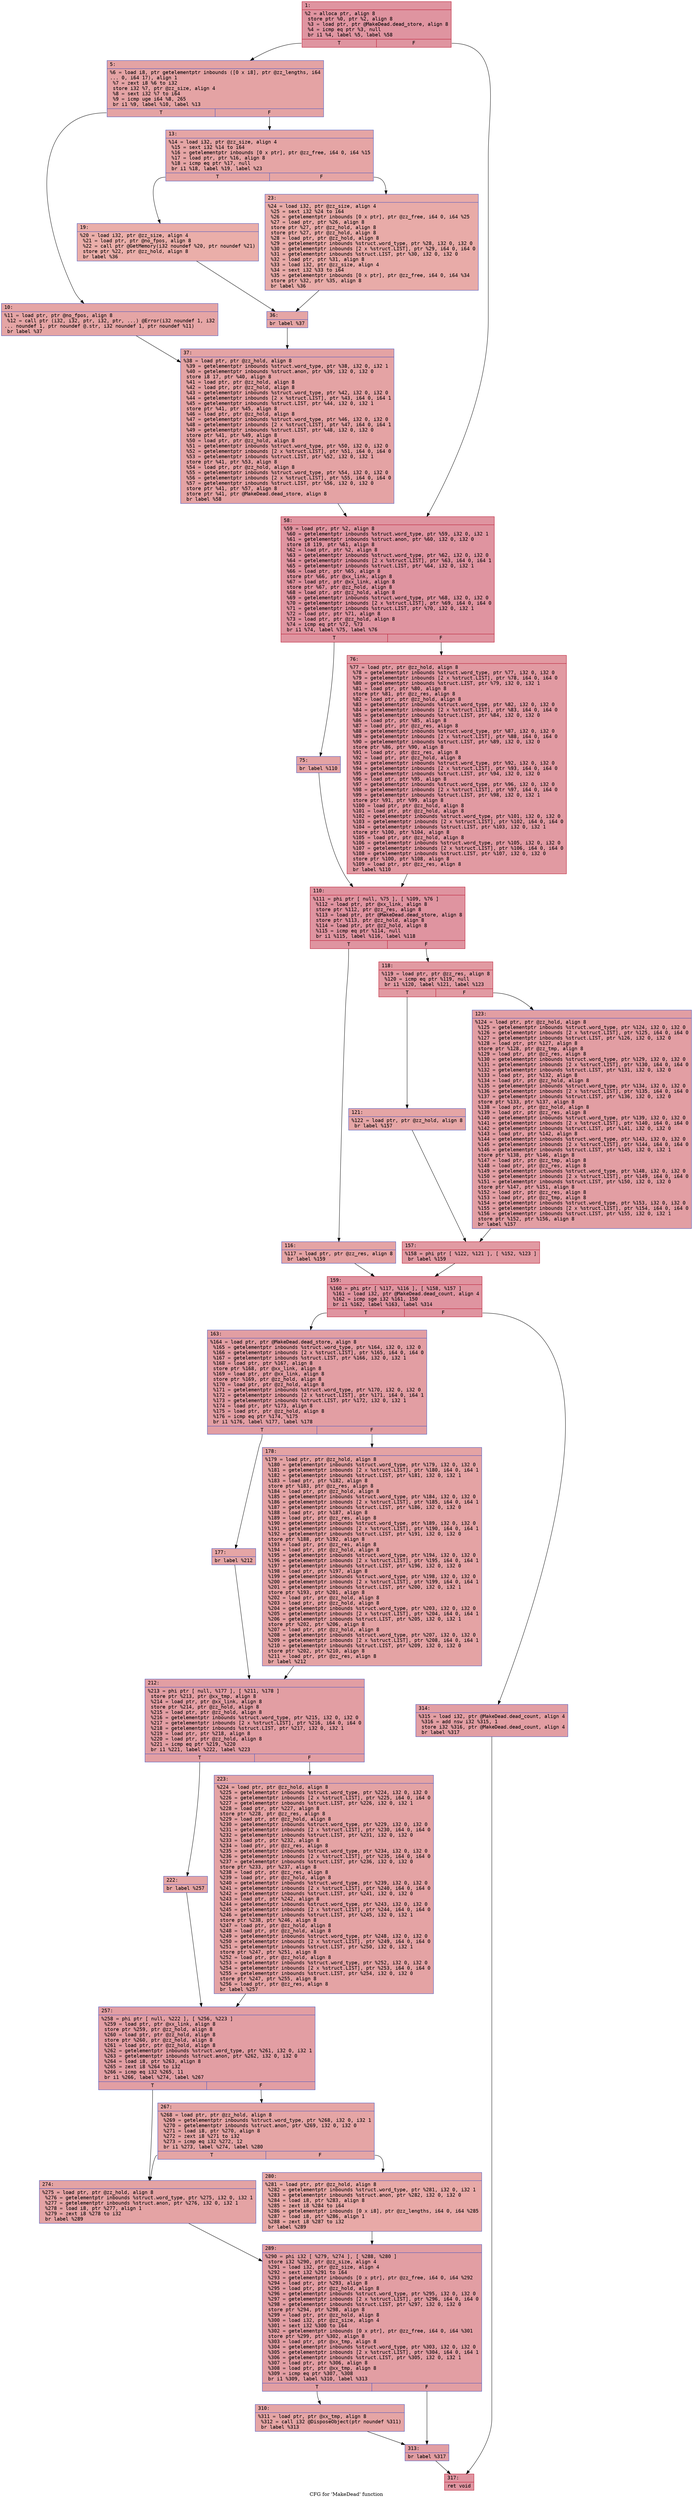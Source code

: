 digraph "CFG for 'MakeDead' function" {
	label="CFG for 'MakeDead' function";

	Node0x6000010d8690 [shape=record,color="#b70d28ff", style=filled, fillcolor="#b70d2870" fontname="Courier",label="{1:\l|  %2 = alloca ptr, align 8\l  store ptr %0, ptr %2, align 8\l  %3 = load ptr, ptr @MakeDead.dead_store, align 8\l  %4 = icmp eq ptr %3, null\l  br i1 %4, label %5, label %58\l|{<s0>T|<s1>F}}"];
	Node0x6000010d8690:s0 -> Node0x6000010d86e0[tooltip="1 -> 5\nProbability 37.50%" ];
	Node0x6000010d8690:s1 -> Node0x6000010d8910[tooltip="1 -> 58\nProbability 62.50%" ];
	Node0x6000010d86e0 [shape=record,color="#3d50c3ff", style=filled, fillcolor="#c32e3170" fontname="Courier",label="{5:\l|  %6 = load i8, ptr getelementptr inbounds ([0 x i8], ptr @zz_lengths, i64\l... 0, i64 17), align 1\l  %7 = zext i8 %6 to i32\l  store i32 %7, ptr @zz_size, align 4\l  %8 = sext i32 %7 to i64\l  %9 = icmp uge i64 %8, 265\l  br i1 %9, label %10, label %13\l|{<s0>T|<s1>F}}"];
	Node0x6000010d86e0:s0 -> Node0x6000010d8730[tooltip="5 -> 10\nProbability 50.00%" ];
	Node0x6000010d86e0:s1 -> Node0x6000010d8780[tooltip="5 -> 13\nProbability 50.00%" ];
	Node0x6000010d8730 [shape=record,color="#3d50c3ff", style=filled, fillcolor="#c5333470" fontname="Courier",label="{10:\l|  %11 = load ptr, ptr @no_fpos, align 8\l  %12 = call ptr (i32, i32, ptr, i32, ptr, ...) @Error(i32 noundef 1, i32\l... noundef 1, ptr noundef @.str, i32 noundef 1, ptr noundef %11)\l  br label %37\l}"];
	Node0x6000010d8730 -> Node0x6000010d88c0[tooltip="10 -> 37\nProbability 100.00%" ];
	Node0x6000010d8780 [shape=record,color="#3d50c3ff", style=filled, fillcolor="#c5333470" fontname="Courier",label="{13:\l|  %14 = load i32, ptr @zz_size, align 4\l  %15 = sext i32 %14 to i64\l  %16 = getelementptr inbounds [0 x ptr], ptr @zz_free, i64 0, i64 %15\l  %17 = load ptr, ptr %16, align 8\l  %18 = icmp eq ptr %17, null\l  br i1 %18, label %19, label %23\l|{<s0>T|<s1>F}}"];
	Node0x6000010d8780:s0 -> Node0x6000010d87d0[tooltip="13 -> 19\nProbability 37.50%" ];
	Node0x6000010d8780:s1 -> Node0x6000010d8820[tooltip="13 -> 23\nProbability 62.50%" ];
	Node0x6000010d87d0 [shape=record,color="#3d50c3ff", style=filled, fillcolor="#d0473d70" fontname="Courier",label="{19:\l|  %20 = load i32, ptr @zz_size, align 4\l  %21 = load ptr, ptr @no_fpos, align 8\l  %22 = call ptr @GetMemory(i32 noundef %20, ptr noundef %21)\l  store ptr %22, ptr @zz_hold, align 8\l  br label %36\l}"];
	Node0x6000010d87d0 -> Node0x6000010d8870[tooltip="19 -> 36\nProbability 100.00%" ];
	Node0x6000010d8820 [shape=record,color="#3d50c3ff", style=filled, fillcolor="#cc403a70" fontname="Courier",label="{23:\l|  %24 = load i32, ptr @zz_size, align 4\l  %25 = sext i32 %24 to i64\l  %26 = getelementptr inbounds [0 x ptr], ptr @zz_free, i64 0, i64 %25\l  %27 = load ptr, ptr %26, align 8\l  store ptr %27, ptr @zz_hold, align 8\l  store ptr %27, ptr @zz_hold, align 8\l  %28 = load ptr, ptr @zz_hold, align 8\l  %29 = getelementptr inbounds %struct.word_type, ptr %28, i32 0, i32 0\l  %30 = getelementptr inbounds [2 x %struct.LIST], ptr %29, i64 0, i64 0\l  %31 = getelementptr inbounds %struct.LIST, ptr %30, i32 0, i32 0\l  %32 = load ptr, ptr %31, align 8\l  %33 = load i32, ptr @zz_size, align 4\l  %34 = sext i32 %33 to i64\l  %35 = getelementptr inbounds [0 x ptr], ptr @zz_free, i64 0, i64 %34\l  store ptr %32, ptr %35, align 8\l  br label %36\l}"];
	Node0x6000010d8820 -> Node0x6000010d8870[tooltip="23 -> 36\nProbability 100.00%" ];
	Node0x6000010d8870 [shape=record,color="#3d50c3ff", style=filled, fillcolor="#c5333470" fontname="Courier",label="{36:\l|  br label %37\l}"];
	Node0x6000010d8870 -> Node0x6000010d88c0[tooltip="36 -> 37\nProbability 100.00%" ];
	Node0x6000010d88c0 [shape=record,color="#3d50c3ff", style=filled, fillcolor="#c32e3170" fontname="Courier",label="{37:\l|  %38 = load ptr, ptr @zz_hold, align 8\l  %39 = getelementptr inbounds %struct.word_type, ptr %38, i32 0, i32 1\l  %40 = getelementptr inbounds %struct.anon, ptr %39, i32 0, i32 0\l  store i8 17, ptr %40, align 8\l  %41 = load ptr, ptr @zz_hold, align 8\l  %42 = load ptr, ptr @zz_hold, align 8\l  %43 = getelementptr inbounds %struct.word_type, ptr %42, i32 0, i32 0\l  %44 = getelementptr inbounds [2 x %struct.LIST], ptr %43, i64 0, i64 1\l  %45 = getelementptr inbounds %struct.LIST, ptr %44, i32 0, i32 1\l  store ptr %41, ptr %45, align 8\l  %46 = load ptr, ptr @zz_hold, align 8\l  %47 = getelementptr inbounds %struct.word_type, ptr %46, i32 0, i32 0\l  %48 = getelementptr inbounds [2 x %struct.LIST], ptr %47, i64 0, i64 1\l  %49 = getelementptr inbounds %struct.LIST, ptr %48, i32 0, i32 0\l  store ptr %41, ptr %49, align 8\l  %50 = load ptr, ptr @zz_hold, align 8\l  %51 = getelementptr inbounds %struct.word_type, ptr %50, i32 0, i32 0\l  %52 = getelementptr inbounds [2 x %struct.LIST], ptr %51, i64 0, i64 0\l  %53 = getelementptr inbounds %struct.LIST, ptr %52, i32 0, i32 1\l  store ptr %41, ptr %53, align 8\l  %54 = load ptr, ptr @zz_hold, align 8\l  %55 = getelementptr inbounds %struct.word_type, ptr %54, i32 0, i32 0\l  %56 = getelementptr inbounds [2 x %struct.LIST], ptr %55, i64 0, i64 0\l  %57 = getelementptr inbounds %struct.LIST, ptr %56, i32 0, i32 0\l  store ptr %41, ptr %57, align 8\l  store ptr %41, ptr @MakeDead.dead_store, align 8\l  br label %58\l}"];
	Node0x6000010d88c0 -> Node0x6000010d8910[tooltip="37 -> 58\nProbability 100.00%" ];
	Node0x6000010d8910 [shape=record,color="#b70d28ff", style=filled, fillcolor="#b70d2870" fontname="Courier",label="{58:\l|  %59 = load ptr, ptr %2, align 8\l  %60 = getelementptr inbounds %struct.word_type, ptr %59, i32 0, i32 1\l  %61 = getelementptr inbounds %struct.anon, ptr %60, i32 0, i32 0\l  store i8 119, ptr %61, align 8\l  %62 = load ptr, ptr %2, align 8\l  %63 = getelementptr inbounds %struct.word_type, ptr %62, i32 0, i32 0\l  %64 = getelementptr inbounds [2 x %struct.LIST], ptr %63, i64 0, i64 1\l  %65 = getelementptr inbounds %struct.LIST, ptr %64, i32 0, i32 1\l  %66 = load ptr, ptr %65, align 8\l  store ptr %66, ptr @xx_link, align 8\l  %67 = load ptr, ptr @xx_link, align 8\l  store ptr %67, ptr @zz_hold, align 8\l  %68 = load ptr, ptr @zz_hold, align 8\l  %69 = getelementptr inbounds %struct.word_type, ptr %68, i32 0, i32 0\l  %70 = getelementptr inbounds [2 x %struct.LIST], ptr %69, i64 0, i64 0\l  %71 = getelementptr inbounds %struct.LIST, ptr %70, i32 0, i32 1\l  %72 = load ptr, ptr %71, align 8\l  %73 = load ptr, ptr @zz_hold, align 8\l  %74 = icmp eq ptr %72, %73\l  br i1 %74, label %75, label %76\l|{<s0>T|<s1>F}}"];
	Node0x6000010d8910:s0 -> Node0x6000010d8960[tooltip="58 -> 75\nProbability 37.50%" ];
	Node0x6000010d8910:s1 -> Node0x6000010d89b0[tooltip="58 -> 76\nProbability 62.50%" ];
	Node0x6000010d8960 [shape=record,color="#3d50c3ff", style=filled, fillcolor="#c32e3170" fontname="Courier",label="{75:\l|  br label %110\l}"];
	Node0x6000010d8960 -> Node0x6000010d8a00[tooltip="75 -> 110\nProbability 100.00%" ];
	Node0x6000010d89b0 [shape=record,color="#b70d28ff", style=filled, fillcolor="#bb1b2c70" fontname="Courier",label="{76:\l|  %77 = load ptr, ptr @zz_hold, align 8\l  %78 = getelementptr inbounds %struct.word_type, ptr %77, i32 0, i32 0\l  %79 = getelementptr inbounds [2 x %struct.LIST], ptr %78, i64 0, i64 0\l  %80 = getelementptr inbounds %struct.LIST, ptr %79, i32 0, i32 1\l  %81 = load ptr, ptr %80, align 8\l  store ptr %81, ptr @zz_res, align 8\l  %82 = load ptr, ptr @zz_hold, align 8\l  %83 = getelementptr inbounds %struct.word_type, ptr %82, i32 0, i32 0\l  %84 = getelementptr inbounds [2 x %struct.LIST], ptr %83, i64 0, i64 0\l  %85 = getelementptr inbounds %struct.LIST, ptr %84, i32 0, i32 0\l  %86 = load ptr, ptr %85, align 8\l  %87 = load ptr, ptr @zz_res, align 8\l  %88 = getelementptr inbounds %struct.word_type, ptr %87, i32 0, i32 0\l  %89 = getelementptr inbounds [2 x %struct.LIST], ptr %88, i64 0, i64 0\l  %90 = getelementptr inbounds %struct.LIST, ptr %89, i32 0, i32 0\l  store ptr %86, ptr %90, align 8\l  %91 = load ptr, ptr @zz_res, align 8\l  %92 = load ptr, ptr @zz_hold, align 8\l  %93 = getelementptr inbounds %struct.word_type, ptr %92, i32 0, i32 0\l  %94 = getelementptr inbounds [2 x %struct.LIST], ptr %93, i64 0, i64 0\l  %95 = getelementptr inbounds %struct.LIST, ptr %94, i32 0, i32 0\l  %96 = load ptr, ptr %95, align 8\l  %97 = getelementptr inbounds %struct.word_type, ptr %96, i32 0, i32 0\l  %98 = getelementptr inbounds [2 x %struct.LIST], ptr %97, i64 0, i64 0\l  %99 = getelementptr inbounds %struct.LIST, ptr %98, i32 0, i32 1\l  store ptr %91, ptr %99, align 8\l  %100 = load ptr, ptr @zz_hold, align 8\l  %101 = load ptr, ptr @zz_hold, align 8\l  %102 = getelementptr inbounds %struct.word_type, ptr %101, i32 0, i32 0\l  %103 = getelementptr inbounds [2 x %struct.LIST], ptr %102, i64 0, i64 0\l  %104 = getelementptr inbounds %struct.LIST, ptr %103, i32 0, i32 1\l  store ptr %100, ptr %104, align 8\l  %105 = load ptr, ptr @zz_hold, align 8\l  %106 = getelementptr inbounds %struct.word_type, ptr %105, i32 0, i32 0\l  %107 = getelementptr inbounds [2 x %struct.LIST], ptr %106, i64 0, i64 0\l  %108 = getelementptr inbounds %struct.LIST, ptr %107, i32 0, i32 0\l  store ptr %100, ptr %108, align 8\l  %109 = load ptr, ptr @zz_res, align 8\l  br label %110\l}"];
	Node0x6000010d89b0 -> Node0x6000010d8a00[tooltip="76 -> 110\nProbability 100.00%" ];
	Node0x6000010d8a00 [shape=record,color="#b70d28ff", style=filled, fillcolor="#b70d2870" fontname="Courier",label="{110:\l|  %111 = phi ptr [ null, %75 ], [ %109, %76 ]\l  %112 = load ptr, ptr @xx_link, align 8\l  store ptr %112, ptr @zz_res, align 8\l  %113 = load ptr, ptr @MakeDead.dead_store, align 8\l  store ptr %113, ptr @zz_hold, align 8\l  %114 = load ptr, ptr @zz_hold, align 8\l  %115 = icmp eq ptr %114, null\l  br i1 %115, label %116, label %118\l|{<s0>T|<s1>F}}"];
	Node0x6000010d8a00:s0 -> Node0x6000010d8a50[tooltip="110 -> 116\nProbability 37.50%" ];
	Node0x6000010d8a00:s1 -> Node0x6000010d8aa0[tooltip="110 -> 118\nProbability 62.50%" ];
	Node0x6000010d8a50 [shape=record,color="#3d50c3ff", style=filled, fillcolor="#c32e3170" fontname="Courier",label="{116:\l|  %117 = load ptr, ptr @zz_res, align 8\l  br label %159\l}"];
	Node0x6000010d8a50 -> Node0x6000010d8be0[tooltip="116 -> 159\nProbability 100.00%" ];
	Node0x6000010d8aa0 [shape=record,color="#b70d28ff", style=filled, fillcolor="#bb1b2c70" fontname="Courier",label="{118:\l|  %119 = load ptr, ptr @zz_res, align 8\l  %120 = icmp eq ptr %119, null\l  br i1 %120, label %121, label %123\l|{<s0>T|<s1>F}}"];
	Node0x6000010d8aa0:s0 -> Node0x6000010d8af0[tooltip="118 -> 121\nProbability 37.50%" ];
	Node0x6000010d8aa0:s1 -> Node0x6000010d8b40[tooltip="118 -> 123\nProbability 62.50%" ];
	Node0x6000010d8af0 [shape=record,color="#3d50c3ff", style=filled, fillcolor="#c5333470" fontname="Courier",label="{121:\l|  %122 = load ptr, ptr @zz_hold, align 8\l  br label %157\l}"];
	Node0x6000010d8af0 -> Node0x6000010d8b90[tooltip="121 -> 157\nProbability 100.00%" ];
	Node0x6000010d8b40 [shape=record,color="#3d50c3ff", style=filled, fillcolor="#be242e70" fontname="Courier",label="{123:\l|  %124 = load ptr, ptr @zz_hold, align 8\l  %125 = getelementptr inbounds %struct.word_type, ptr %124, i32 0, i32 0\l  %126 = getelementptr inbounds [2 x %struct.LIST], ptr %125, i64 0, i64 0\l  %127 = getelementptr inbounds %struct.LIST, ptr %126, i32 0, i32 0\l  %128 = load ptr, ptr %127, align 8\l  store ptr %128, ptr @zz_tmp, align 8\l  %129 = load ptr, ptr @zz_res, align 8\l  %130 = getelementptr inbounds %struct.word_type, ptr %129, i32 0, i32 0\l  %131 = getelementptr inbounds [2 x %struct.LIST], ptr %130, i64 0, i64 0\l  %132 = getelementptr inbounds %struct.LIST, ptr %131, i32 0, i32 0\l  %133 = load ptr, ptr %132, align 8\l  %134 = load ptr, ptr @zz_hold, align 8\l  %135 = getelementptr inbounds %struct.word_type, ptr %134, i32 0, i32 0\l  %136 = getelementptr inbounds [2 x %struct.LIST], ptr %135, i64 0, i64 0\l  %137 = getelementptr inbounds %struct.LIST, ptr %136, i32 0, i32 0\l  store ptr %133, ptr %137, align 8\l  %138 = load ptr, ptr @zz_hold, align 8\l  %139 = load ptr, ptr @zz_res, align 8\l  %140 = getelementptr inbounds %struct.word_type, ptr %139, i32 0, i32 0\l  %141 = getelementptr inbounds [2 x %struct.LIST], ptr %140, i64 0, i64 0\l  %142 = getelementptr inbounds %struct.LIST, ptr %141, i32 0, i32 0\l  %143 = load ptr, ptr %142, align 8\l  %144 = getelementptr inbounds %struct.word_type, ptr %143, i32 0, i32 0\l  %145 = getelementptr inbounds [2 x %struct.LIST], ptr %144, i64 0, i64 0\l  %146 = getelementptr inbounds %struct.LIST, ptr %145, i32 0, i32 1\l  store ptr %138, ptr %146, align 8\l  %147 = load ptr, ptr @zz_tmp, align 8\l  %148 = load ptr, ptr @zz_res, align 8\l  %149 = getelementptr inbounds %struct.word_type, ptr %148, i32 0, i32 0\l  %150 = getelementptr inbounds [2 x %struct.LIST], ptr %149, i64 0, i64 0\l  %151 = getelementptr inbounds %struct.LIST, ptr %150, i32 0, i32 0\l  store ptr %147, ptr %151, align 8\l  %152 = load ptr, ptr @zz_res, align 8\l  %153 = load ptr, ptr @zz_tmp, align 8\l  %154 = getelementptr inbounds %struct.word_type, ptr %153, i32 0, i32 0\l  %155 = getelementptr inbounds [2 x %struct.LIST], ptr %154, i64 0, i64 0\l  %156 = getelementptr inbounds %struct.LIST, ptr %155, i32 0, i32 1\l  store ptr %152, ptr %156, align 8\l  br label %157\l}"];
	Node0x6000010d8b40 -> Node0x6000010d8b90[tooltip="123 -> 157\nProbability 100.00%" ];
	Node0x6000010d8b90 [shape=record,color="#b70d28ff", style=filled, fillcolor="#bb1b2c70" fontname="Courier",label="{157:\l|  %158 = phi ptr [ %122, %121 ], [ %152, %123 ]\l  br label %159\l}"];
	Node0x6000010d8b90 -> Node0x6000010d8be0[tooltip="157 -> 159\nProbability 100.00%" ];
	Node0x6000010d8be0 [shape=record,color="#b70d28ff", style=filled, fillcolor="#b70d2870" fontname="Courier",label="{159:\l|  %160 = phi ptr [ %117, %116 ], [ %158, %157 ]\l  %161 = load i32, ptr @MakeDead.dead_count, align 4\l  %162 = icmp sge i32 %161, 150\l  br i1 %162, label %163, label %314\l|{<s0>T|<s1>F}}"];
	Node0x6000010d8be0:s0 -> Node0x6000010d8c30[tooltip="159 -> 163\nProbability 50.00%" ];
	Node0x6000010d8be0:s1 -> Node0x6000010d9040[tooltip="159 -> 314\nProbability 50.00%" ];
	Node0x6000010d8c30 [shape=record,color="#3d50c3ff", style=filled, fillcolor="#be242e70" fontname="Courier",label="{163:\l|  %164 = load ptr, ptr @MakeDead.dead_store, align 8\l  %165 = getelementptr inbounds %struct.word_type, ptr %164, i32 0, i32 0\l  %166 = getelementptr inbounds [2 x %struct.LIST], ptr %165, i64 0, i64 0\l  %167 = getelementptr inbounds %struct.LIST, ptr %166, i32 0, i32 1\l  %168 = load ptr, ptr %167, align 8\l  store ptr %168, ptr @xx_link, align 8\l  %169 = load ptr, ptr @xx_link, align 8\l  store ptr %169, ptr @zz_hold, align 8\l  %170 = load ptr, ptr @zz_hold, align 8\l  %171 = getelementptr inbounds %struct.word_type, ptr %170, i32 0, i32 0\l  %172 = getelementptr inbounds [2 x %struct.LIST], ptr %171, i64 0, i64 1\l  %173 = getelementptr inbounds %struct.LIST, ptr %172, i32 0, i32 1\l  %174 = load ptr, ptr %173, align 8\l  %175 = load ptr, ptr @zz_hold, align 8\l  %176 = icmp eq ptr %174, %175\l  br i1 %176, label %177, label %178\l|{<s0>T|<s1>F}}"];
	Node0x6000010d8c30:s0 -> Node0x6000010d8c80[tooltip="163 -> 177\nProbability 37.50%" ];
	Node0x6000010d8c30:s1 -> Node0x6000010d8cd0[tooltip="163 -> 178\nProbability 62.50%" ];
	Node0x6000010d8c80 [shape=record,color="#3d50c3ff", style=filled, fillcolor="#c5333470" fontname="Courier",label="{177:\l|  br label %212\l}"];
	Node0x6000010d8c80 -> Node0x6000010d8d20[tooltip="177 -> 212\nProbability 100.00%" ];
	Node0x6000010d8cd0 [shape=record,color="#3d50c3ff", style=filled, fillcolor="#c32e3170" fontname="Courier",label="{178:\l|  %179 = load ptr, ptr @zz_hold, align 8\l  %180 = getelementptr inbounds %struct.word_type, ptr %179, i32 0, i32 0\l  %181 = getelementptr inbounds [2 x %struct.LIST], ptr %180, i64 0, i64 1\l  %182 = getelementptr inbounds %struct.LIST, ptr %181, i32 0, i32 1\l  %183 = load ptr, ptr %182, align 8\l  store ptr %183, ptr @zz_res, align 8\l  %184 = load ptr, ptr @zz_hold, align 8\l  %185 = getelementptr inbounds %struct.word_type, ptr %184, i32 0, i32 0\l  %186 = getelementptr inbounds [2 x %struct.LIST], ptr %185, i64 0, i64 1\l  %187 = getelementptr inbounds %struct.LIST, ptr %186, i32 0, i32 0\l  %188 = load ptr, ptr %187, align 8\l  %189 = load ptr, ptr @zz_res, align 8\l  %190 = getelementptr inbounds %struct.word_type, ptr %189, i32 0, i32 0\l  %191 = getelementptr inbounds [2 x %struct.LIST], ptr %190, i64 0, i64 1\l  %192 = getelementptr inbounds %struct.LIST, ptr %191, i32 0, i32 0\l  store ptr %188, ptr %192, align 8\l  %193 = load ptr, ptr @zz_res, align 8\l  %194 = load ptr, ptr @zz_hold, align 8\l  %195 = getelementptr inbounds %struct.word_type, ptr %194, i32 0, i32 0\l  %196 = getelementptr inbounds [2 x %struct.LIST], ptr %195, i64 0, i64 1\l  %197 = getelementptr inbounds %struct.LIST, ptr %196, i32 0, i32 0\l  %198 = load ptr, ptr %197, align 8\l  %199 = getelementptr inbounds %struct.word_type, ptr %198, i32 0, i32 0\l  %200 = getelementptr inbounds [2 x %struct.LIST], ptr %199, i64 0, i64 1\l  %201 = getelementptr inbounds %struct.LIST, ptr %200, i32 0, i32 1\l  store ptr %193, ptr %201, align 8\l  %202 = load ptr, ptr @zz_hold, align 8\l  %203 = load ptr, ptr @zz_hold, align 8\l  %204 = getelementptr inbounds %struct.word_type, ptr %203, i32 0, i32 0\l  %205 = getelementptr inbounds [2 x %struct.LIST], ptr %204, i64 0, i64 1\l  %206 = getelementptr inbounds %struct.LIST, ptr %205, i32 0, i32 1\l  store ptr %202, ptr %206, align 8\l  %207 = load ptr, ptr @zz_hold, align 8\l  %208 = getelementptr inbounds %struct.word_type, ptr %207, i32 0, i32 0\l  %209 = getelementptr inbounds [2 x %struct.LIST], ptr %208, i64 0, i64 1\l  %210 = getelementptr inbounds %struct.LIST, ptr %209, i32 0, i32 0\l  store ptr %202, ptr %210, align 8\l  %211 = load ptr, ptr @zz_res, align 8\l  br label %212\l}"];
	Node0x6000010d8cd0 -> Node0x6000010d8d20[tooltip="178 -> 212\nProbability 100.00%" ];
	Node0x6000010d8d20 [shape=record,color="#3d50c3ff", style=filled, fillcolor="#be242e70" fontname="Courier",label="{212:\l|  %213 = phi ptr [ null, %177 ], [ %211, %178 ]\l  store ptr %213, ptr @xx_tmp, align 8\l  %214 = load ptr, ptr @xx_link, align 8\l  store ptr %214, ptr @zz_hold, align 8\l  %215 = load ptr, ptr @zz_hold, align 8\l  %216 = getelementptr inbounds %struct.word_type, ptr %215, i32 0, i32 0\l  %217 = getelementptr inbounds [2 x %struct.LIST], ptr %216, i64 0, i64 0\l  %218 = getelementptr inbounds %struct.LIST, ptr %217, i32 0, i32 1\l  %219 = load ptr, ptr %218, align 8\l  %220 = load ptr, ptr @zz_hold, align 8\l  %221 = icmp eq ptr %219, %220\l  br i1 %221, label %222, label %223\l|{<s0>T|<s1>F}}"];
	Node0x6000010d8d20:s0 -> Node0x6000010d8d70[tooltip="212 -> 222\nProbability 37.50%" ];
	Node0x6000010d8d20:s1 -> Node0x6000010d8dc0[tooltip="212 -> 223\nProbability 62.50%" ];
	Node0x6000010d8d70 [shape=record,color="#3d50c3ff", style=filled, fillcolor="#c5333470" fontname="Courier",label="{222:\l|  br label %257\l}"];
	Node0x6000010d8d70 -> Node0x6000010d8e10[tooltip="222 -> 257\nProbability 100.00%" ];
	Node0x6000010d8dc0 [shape=record,color="#3d50c3ff", style=filled, fillcolor="#c32e3170" fontname="Courier",label="{223:\l|  %224 = load ptr, ptr @zz_hold, align 8\l  %225 = getelementptr inbounds %struct.word_type, ptr %224, i32 0, i32 0\l  %226 = getelementptr inbounds [2 x %struct.LIST], ptr %225, i64 0, i64 0\l  %227 = getelementptr inbounds %struct.LIST, ptr %226, i32 0, i32 1\l  %228 = load ptr, ptr %227, align 8\l  store ptr %228, ptr @zz_res, align 8\l  %229 = load ptr, ptr @zz_hold, align 8\l  %230 = getelementptr inbounds %struct.word_type, ptr %229, i32 0, i32 0\l  %231 = getelementptr inbounds [2 x %struct.LIST], ptr %230, i64 0, i64 0\l  %232 = getelementptr inbounds %struct.LIST, ptr %231, i32 0, i32 0\l  %233 = load ptr, ptr %232, align 8\l  %234 = load ptr, ptr @zz_res, align 8\l  %235 = getelementptr inbounds %struct.word_type, ptr %234, i32 0, i32 0\l  %236 = getelementptr inbounds [2 x %struct.LIST], ptr %235, i64 0, i64 0\l  %237 = getelementptr inbounds %struct.LIST, ptr %236, i32 0, i32 0\l  store ptr %233, ptr %237, align 8\l  %238 = load ptr, ptr @zz_res, align 8\l  %239 = load ptr, ptr @zz_hold, align 8\l  %240 = getelementptr inbounds %struct.word_type, ptr %239, i32 0, i32 0\l  %241 = getelementptr inbounds [2 x %struct.LIST], ptr %240, i64 0, i64 0\l  %242 = getelementptr inbounds %struct.LIST, ptr %241, i32 0, i32 0\l  %243 = load ptr, ptr %242, align 8\l  %244 = getelementptr inbounds %struct.word_type, ptr %243, i32 0, i32 0\l  %245 = getelementptr inbounds [2 x %struct.LIST], ptr %244, i64 0, i64 0\l  %246 = getelementptr inbounds %struct.LIST, ptr %245, i32 0, i32 1\l  store ptr %238, ptr %246, align 8\l  %247 = load ptr, ptr @zz_hold, align 8\l  %248 = load ptr, ptr @zz_hold, align 8\l  %249 = getelementptr inbounds %struct.word_type, ptr %248, i32 0, i32 0\l  %250 = getelementptr inbounds [2 x %struct.LIST], ptr %249, i64 0, i64 0\l  %251 = getelementptr inbounds %struct.LIST, ptr %250, i32 0, i32 1\l  store ptr %247, ptr %251, align 8\l  %252 = load ptr, ptr @zz_hold, align 8\l  %253 = getelementptr inbounds %struct.word_type, ptr %252, i32 0, i32 0\l  %254 = getelementptr inbounds [2 x %struct.LIST], ptr %253, i64 0, i64 0\l  %255 = getelementptr inbounds %struct.LIST, ptr %254, i32 0, i32 0\l  store ptr %247, ptr %255, align 8\l  %256 = load ptr, ptr @zz_res, align 8\l  br label %257\l}"];
	Node0x6000010d8dc0 -> Node0x6000010d8e10[tooltip="223 -> 257\nProbability 100.00%" ];
	Node0x6000010d8e10 [shape=record,color="#3d50c3ff", style=filled, fillcolor="#be242e70" fontname="Courier",label="{257:\l|  %258 = phi ptr [ null, %222 ], [ %256, %223 ]\l  %259 = load ptr, ptr @xx_link, align 8\l  store ptr %259, ptr @zz_hold, align 8\l  %260 = load ptr, ptr @zz_hold, align 8\l  store ptr %260, ptr @zz_hold, align 8\l  %261 = load ptr, ptr @zz_hold, align 8\l  %262 = getelementptr inbounds %struct.word_type, ptr %261, i32 0, i32 1\l  %263 = getelementptr inbounds %struct.anon, ptr %262, i32 0, i32 0\l  %264 = load i8, ptr %263, align 8\l  %265 = zext i8 %264 to i32\l  %266 = icmp eq i32 %265, 11\l  br i1 %266, label %274, label %267\l|{<s0>T|<s1>F}}"];
	Node0x6000010d8e10:s0 -> Node0x6000010d8eb0[tooltip="257 -> 274\nProbability 50.00%" ];
	Node0x6000010d8e10:s1 -> Node0x6000010d8e60[tooltip="257 -> 267\nProbability 50.00%" ];
	Node0x6000010d8e60 [shape=record,color="#3d50c3ff", style=filled, fillcolor="#c5333470" fontname="Courier",label="{267:\l|  %268 = load ptr, ptr @zz_hold, align 8\l  %269 = getelementptr inbounds %struct.word_type, ptr %268, i32 0, i32 1\l  %270 = getelementptr inbounds %struct.anon, ptr %269, i32 0, i32 0\l  %271 = load i8, ptr %270, align 8\l  %272 = zext i8 %271 to i32\l  %273 = icmp eq i32 %272, 12\l  br i1 %273, label %274, label %280\l|{<s0>T|<s1>F}}"];
	Node0x6000010d8e60:s0 -> Node0x6000010d8eb0[tooltip="267 -> 274\nProbability 50.00%" ];
	Node0x6000010d8e60:s1 -> Node0x6000010d8f00[tooltip="267 -> 280\nProbability 50.00%" ];
	Node0x6000010d8eb0 [shape=record,color="#3d50c3ff", style=filled, fillcolor="#c32e3170" fontname="Courier",label="{274:\l|  %275 = load ptr, ptr @zz_hold, align 8\l  %276 = getelementptr inbounds %struct.word_type, ptr %275, i32 0, i32 1\l  %277 = getelementptr inbounds %struct.anon, ptr %276, i32 0, i32 1\l  %278 = load i8, ptr %277, align 1\l  %279 = zext i8 %278 to i32\l  br label %289\l}"];
	Node0x6000010d8eb0 -> Node0x6000010d8f50[tooltip="274 -> 289\nProbability 100.00%" ];
	Node0x6000010d8f00 [shape=record,color="#3d50c3ff", style=filled, fillcolor="#ca3b3770" fontname="Courier",label="{280:\l|  %281 = load ptr, ptr @zz_hold, align 8\l  %282 = getelementptr inbounds %struct.word_type, ptr %281, i32 0, i32 1\l  %283 = getelementptr inbounds %struct.anon, ptr %282, i32 0, i32 0\l  %284 = load i8, ptr %283, align 8\l  %285 = zext i8 %284 to i64\l  %286 = getelementptr inbounds [0 x i8], ptr @zz_lengths, i64 0, i64 %285\l  %287 = load i8, ptr %286, align 1\l  %288 = zext i8 %287 to i32\l  br label %289\l}"];
	Node0x6000010d8f00 -> Node0x6000010d8f50[tooltip="280 -> 289\nProbability 100.00%" ];
	Node0x6000010d8f50 [shape=record,color="#3d50c3ff", style=filled, fillcolor="#be242e70" fontname="Courier",label="{289:\l|  %290 = phi i32 [ %279, %274 ], [ %288, %280 ]\l  store i32 %290, ptr @zz_size, align 4\l  %291 = load i32, ptr @zz_size, align 4\l  %292 = sext i32 %291 to i64\l  %293 = getelementptr inbounds [0 x ptr], ptr @zz_free, i64 0, i64 %292\l  %294 = load ptr, ptr %293, align 8\l  %295 = load ptr, ptr @zz_hold, align 8\l  %296 = getelementptr inbounds %struct.word_type, ptr %295, i32 0, i32 0\l  %297 = getelementptr inbounds [2 x %struct.LIST], ptr %296, i64 0, i64 0\l  %298 = getelementptr inbounds %struct.LIST, ptr %297, i32 0, i32 0\l  store ptr %294, ptr %298, align 8\l  %299 = load ptr, ptr @zz_hold, align 8\l  %300 = load i32, ptr @zz_size, align 4\l  %301 = sext i32 %300 to i64\l  %302 = getelementptr inbounds [0 x ptr], ptr @zz_free, i64 0, i64 %301\l  store ptr %299, ptr %302, align 8\l  %303 = load ptr, ptr @xx_tmp, align 8\l  %304 = getelementptr inbounds %struct.word_type, ptr %303, i32 0, i32 0\l  %305 = getelementptr inbounds [2 x %struct.LIST], ptr %304, i64 0, i64 1\l  %306 = getelementptr inbounds %struct.LIST, ptr %305, i32 0, i32 1\l  %307 = load ptr, ptr %306, align 8\l  %308 = load ptr, ptr @xx_tmp, align 8\l  %309 = icmp eq ptr %307, %308\l  br i1 %309, label %310, label %313\l|{<s0>T|<s1>F}}"];
	Node0x6000010d8f50:s0 -> Node0x6000010d8fa0[tooltip="289 -> 310\nProbability 37.50%" ];
	Node0x6000010d8f50:s1 -> Node0x6000010d8ff0[tooltip="289 -> 313\nProbability 62.50%" ];
	Node0x6000010d8fa0 [shape=record,color="#3d50c3ff", style=filled, fillcolor="#c5333470" fontname="Courier",label="{310:\l|  %311 = load ptr, ptr @xx_tmp, align 8\l  %312 = call i32 @DisposeObject(ptr noundef %311)\l  br label %313\l}"];
	Node0x6000010d8fa0 -> Node0x6000010d8ff0[tooltip="310 -> 313\nProbability 100.00%" ];
	Node0x6000010d8ff0 [shape=record,color="#3d50c3ff", style=filled, fillcolor="#be242e70" fontname="Courier",label="{313:\l|  br label %317\l}"];
	Node0x6000010d8ff0 -> Node0x6000010d9090[tooltip="313 -> 317\nProbability 100.00%" ];
	Node0x6000010d9040 [shape=record,color="#3d50c3ff", style=filled, fillcolor="#be242e70" fontname="Courier",label="{314:\l|  %315 = load i32, ptr @MakeDead.dead_count, align 4\l  %316 = add nsw i32 %315, 1\l  store i32 %316, ptr @MakeDead.dead_count, align 4\l  br label %317\l}"];
	Node0x6000010d9040 -> Node0x6000010d9090[tooltip="314 -> 317\nProbability 100.00%" ];
	Node0x6000010d9090 [shape=record,color="#b70d28ff", style=filled, fillcolor="#b70d2870" fontname="Courier",label="{317:\l|  ret void\l}"];
}
